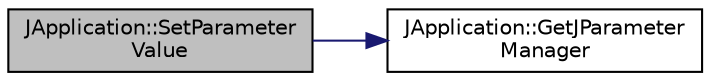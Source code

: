 digraph "JApplication::SetParameterValue"
{
  edge [fontname="Helvetica",fontsize="10",labelfontname="Helvetica",labelfontsize="10"];
  node [fontname="Helvetica",fontsize="10",shape=record];
  rankdir="LR";
  Node1 [label="JApplication::SetParameter\lValue",height=0.2,width=0.4,color="black", fillcolor="grey75", style="filled" fontcolor="black"];
  Node1 -> Node2 [color="midnightblue",fontsize="10",style="solid",fontname="Helvetica"];
  Node2 [label="JApplication::GetJParameter\lManager",height=0.2,width=0.4,color="black", fillcolor="white", style="filled",URL="$class_j_application.html#aa633f70fe381eca46ae6b6b1a4ee0563"];
}
